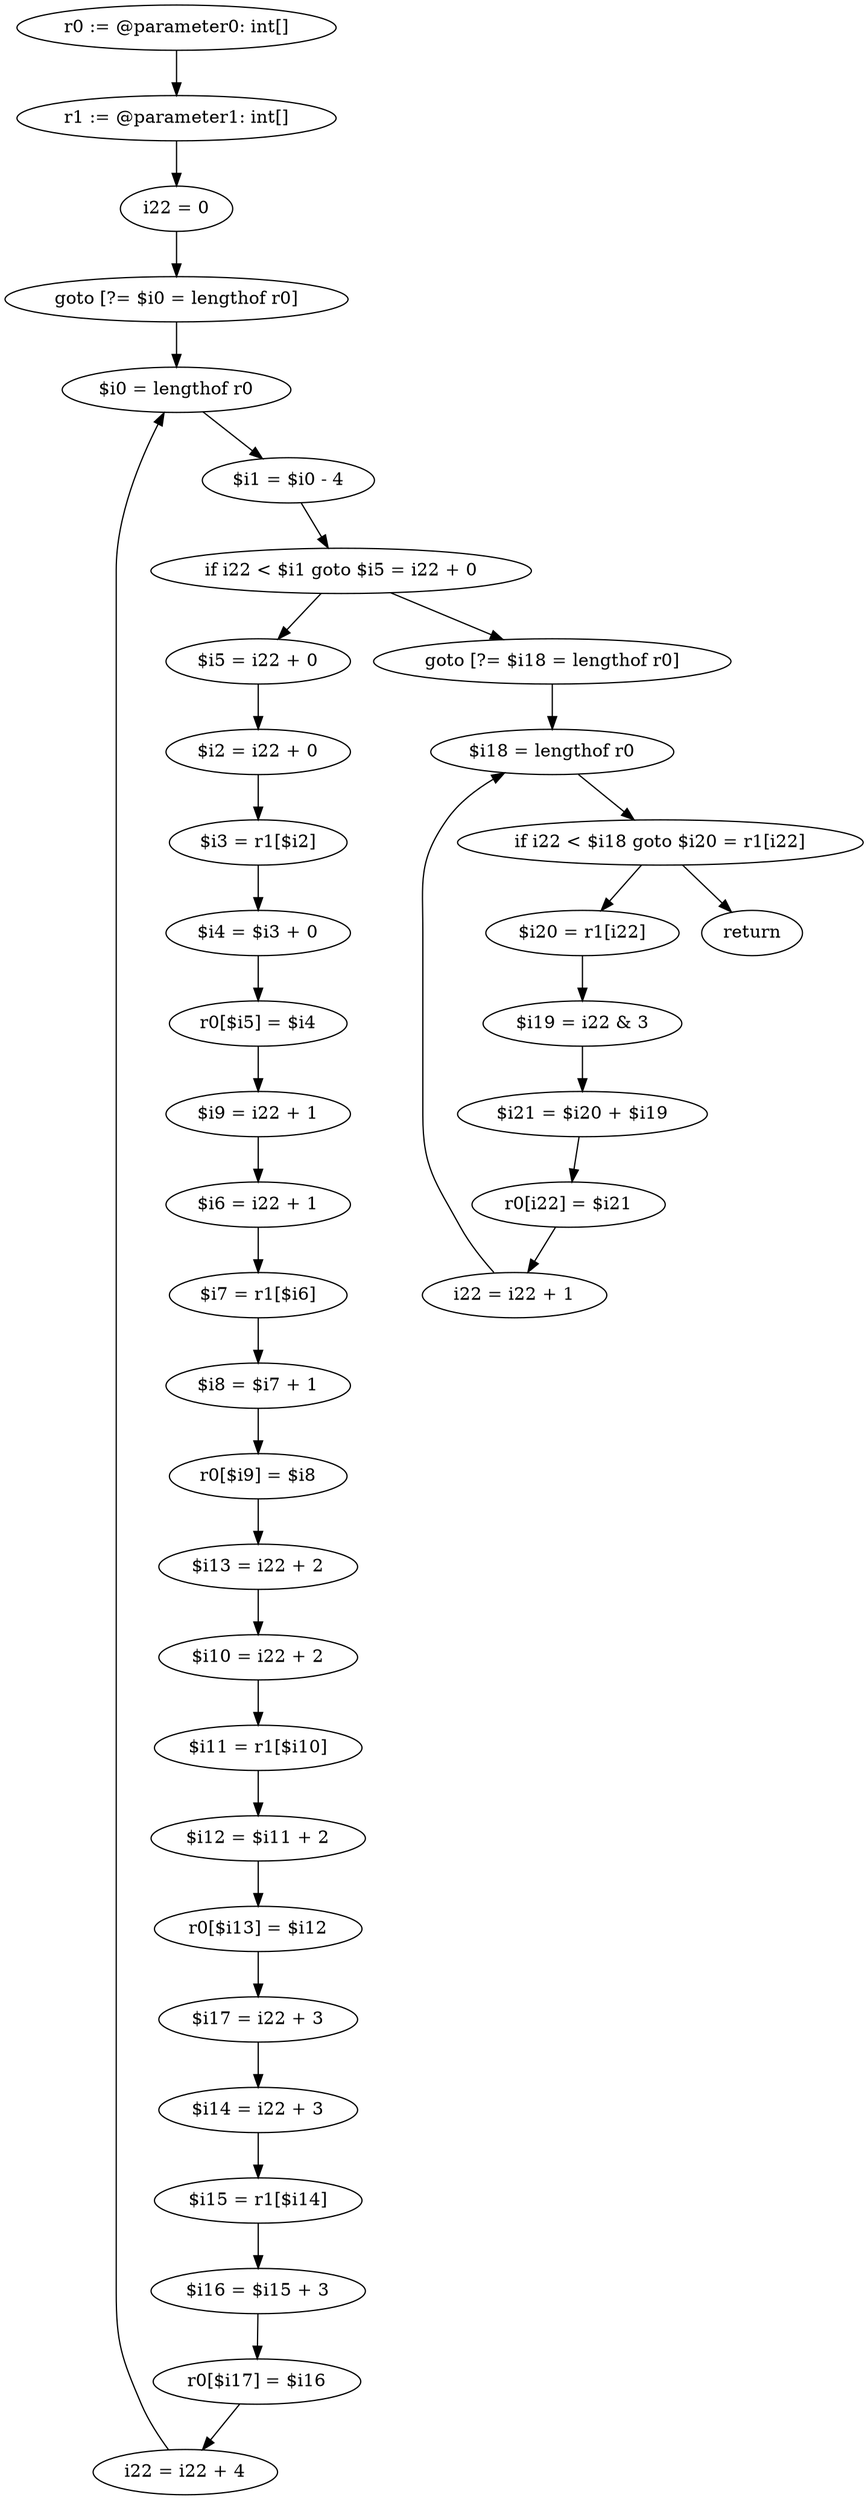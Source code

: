 digraph "unitGraph" {
    "r0 := @parameter0: int[]"
    "r1 := @parameter1: int[]"
    "i22 = 0"
    "goto [?= $i0 = lengthof r0]"
    "$i5 = i22 + 0"
    "$i2 = i22 + 0"
    "$i3 = r1[$i2]"
    "$i4 = $i3 + 0"
    "r0[$i5] = $i4"
    "$i9 = i22 + 1"
    "$i6 = i22 + 1"
    "$i7 = r1[$i6]"
    "$i8 = $i7 + 1"
    "r0[$i9] = $i8"
    "$i13 = i22 + 2"
    "$i10 = i22 + 2"
    "$i11 = r1[$i10]"
    "$i12 = $i11 + 2"
    "r0[$i13] = $i12"
    "$i17 = i22 + 3"
    "$i14 = i22 + 3"
    "$i15 = r1[$i14]"
    "$i16 = $i15 + 3"
    "r0[$i17] = $i16"
    "i22 = i22 + 4"
    "$i0 = lengthof r0"
    "$i1 = $i0 - 4"
    "if i22 < $i1 goto $i5 = i22 + 0"
    "goto [?= $i18 = lengthof r0]"
    "$i20 = r1[i22]"
    "$i19 = i22 & 3"
    "$i21 = $i20 + $i19"
    "r0[i22] = $i21"
    "i22 = i22 + 1"
    "$i18 = lengthof r0"
    "if i22 < $i18 goto $i20 = r1[i22]"
    "return"
    "r0 := @parameter0: int[]"->"r1 := @parameter1: int[]";
    "r1 := @parameter1: int[]"->"i22 = 0";
    "i22 = 0"->"goto [?= $i0 = lengthof r0]";
    "goto [?= $i0 = lengthof r0]"->"$i0 = lengthof r0";
    "$i5 = i22 + 0"->"$i2 = i22 + 0";
    "$i2 = i22 + 0"->"$i3 = r1[$i2]";
    "$i3 = r1[$i2]"->"$i4 = $i3 + 0";
    "$i4 = $i3 + 0"->"r0[$i5] = $i4";
    "r0[$i5] = $i4"->"$i9 = i22 + 1";
    "$i9 = i22 + 1"->"$i6 = i22 + 1";
    "$i6 = i22 + 1"->"$i7 = r1[$i6]";
    "$i7 = r1[$i6]"->"$i8 = $i7 + 1";
    "$i8 = $i7 + 1"->"r0[$i9] = $i8";
    "r0[$i9] = $i8"->"$i13 = i22 + 2";
    "$i13 = i22 + 2"->"$i10 = i22 + 2";
    "$i10 = i22 + 2"->"$i11 = r1[$i10]";
    "$i11 = r1[$i10]"->"$i12 = $i11 + 2";
    "$i12 = $i11 + 2"->"r0[$i13] = $i12";
    "r0[$i13] = $i12"->"$i17 = i22 + 3";
    "$i17 = i22 + 3"->"$i14 = i22 + 3";
    "$i14 = i22 + 3"->"$i15 = r1[$i14]";
    "$i15 = r1[$i14]"->"$i16 = $i15 + 3";
    "$i16 = $i15 + 3"->"r0[$i17] = $i16";
    "r0[$i17] = $i16"->"i22 = i22 + 4";
    "i22 = i22 + 4"->"$i0 = lengthof r0";
    "$i0 = lengthof r0"->"$i1 = $i0 - 4";
    "$i1 = $i0 - 4"->"if i22 < $i1 goto $i5 = i22 + 0";
    "if i22 < $i1 goto $i5 = i22 + 0"->"goto [?= $i18 = lengthof r0]";
    "if i22 < $i1 goto $i5 = i22 + 0"->"$i5 = i22 + 0";
    "goto [?= $i18 = lengthof r0]"->"$i18 = lengthof r0";
    "$i20 = r1[i22]"->"$i19 = i22 & 3";
    "$i19 = i22 & 3"->"$i21 = $i20 + $i19";
    "$i21 = $i20 + $i19"->"r0[i22] = $i21";
    "r0[i22] = $i21"->"i22 = i22 + 1";
    "i22 = i22 + 1"->"$i18 = lengthof r0";
    "$i18 = lengthof r0"->"if i22 < $i18 goto $i20 = r1[i22]";
    "if i22 < $i18 goto $i20 = r1[i22]"->"return";
    "if i22 < $i18 goto $i20 = r1[i22]"->"$i20 = r1[i22]";
}

